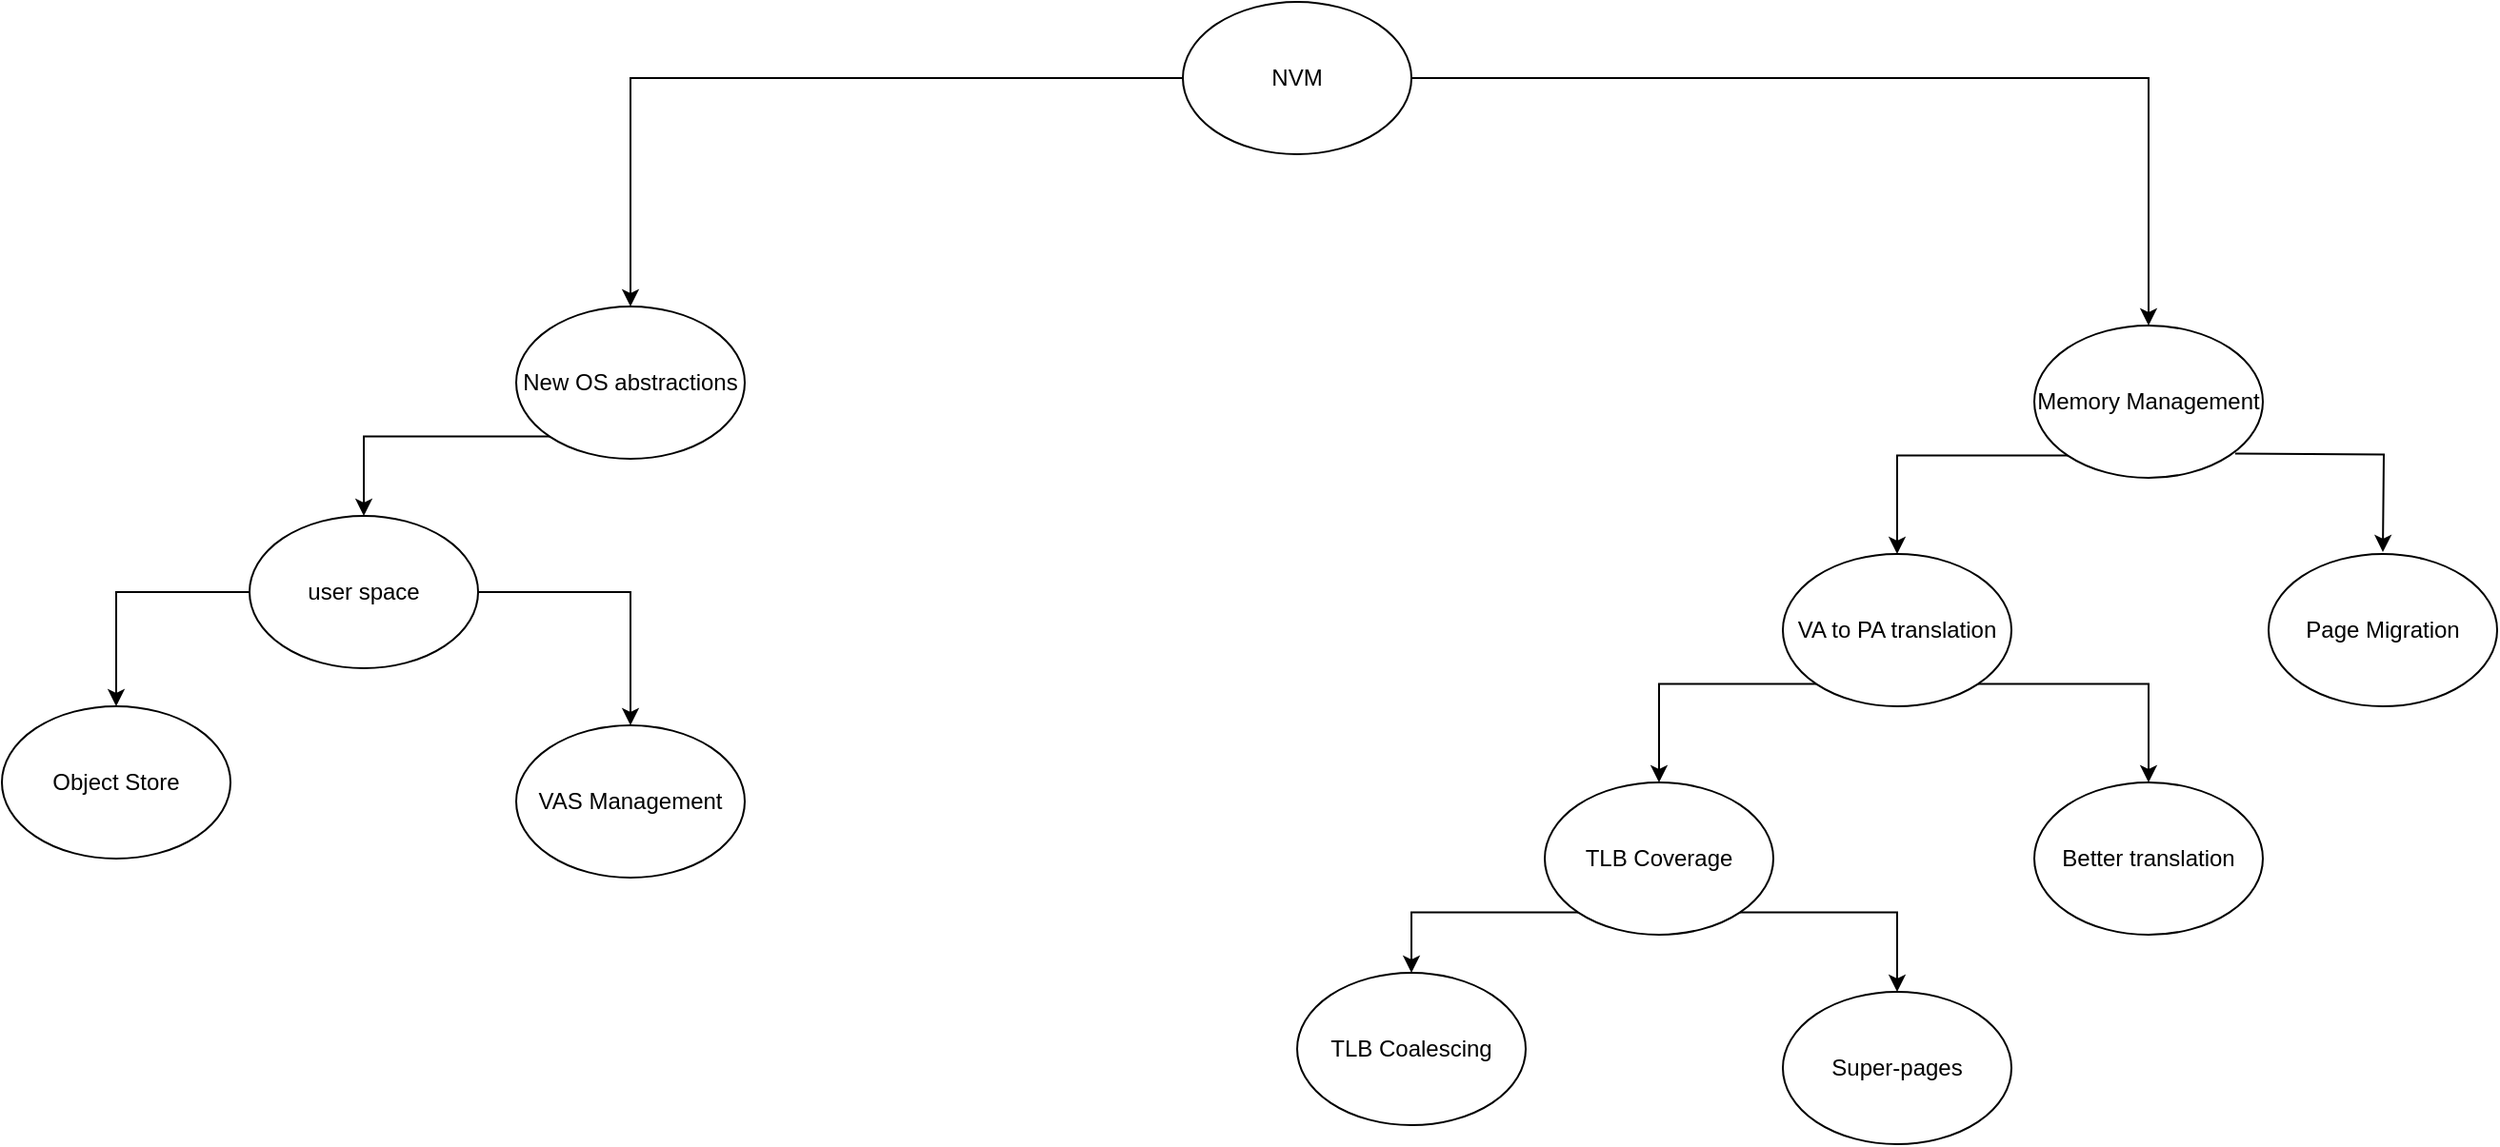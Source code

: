 <mxfile version="14.2.9" type="github">
  <diagram id="Ad-x17au8eywYAIB-yYd" name="Page-1">
    <mxGraphModel dx="1350" dy="804" grid="1" gridSize="10" guides="1" tooltips="1" connect="1" arrows="1" fold="1" page="1" pageScale="2" pageWidth="850" pageHeight="1100" math="0" shadow="0">
      <root>
        <mxCell id="0" />
        <mxCell id="1" parent="0" />
        <mxCell id="E1Pz37GCyAGTsrBwU5gB-11" style="edgeStyle=orthogonalEdgeStyle;rounded=0;orthogonalLoop=1;jettySize=auto;html=1;entryX=0.5;entryY=0;entryDx=0;entryDy=0;" edge="1" parent="1" source="E1Pz37GCyAGTsrBwU5gB-1" target="E1Pz37GCyAGTsrBwU5gB-2">
          <mxGeometry relative="1" as="geometry" />
        </mxCell>
        <mxCell id="E1Pz37GCyAGTsrBwU5gB-12" style="edgeStyle=orthogonalEdgeStyle;rounded=0;orthogonalLoop=1;jettySize=auto;html=1;" edge="1" parent="1" source="E1Pz37GCyAGTsrBwU5gB-1" target="E1Pz37GCyAGTsrBwU5gB-3">
          <mxGeometry relative="1" as="geometry" />
        </mxCell>
        <mxCell id="E1Pz37GCyAGTsrBwU5gB-1" value="NVM" style="ellipse;whiteSpace=wrap;html=1;" vertex="1" parent="1">
          <mxGeometry x="700" y="90" width="120" height="80" as="geometry" />
        </mxCell>
        <mxCell id="E1Pz37GCyAGTsrBwU5gB-17" style="edgeStyle=orthogonalEdgeStyle;rounded=0;orthogonalLoop=1;jettySize=auto;html=1;exitX=0;exitY=1;exitDx=0;exitDy=0;entryX=0.5;entryY=0;entryDx=0;entryDy=0;" edge="1" parent="1" source="E1Pz37GCyAGTsrBwU5gB-2" target="E1Pz37GCyAGTsrBwU5gB-10">
          <mxGeometry relative="1" as="geometry" />
        </mxCell>
        <mxCell id="E1Pz37GCyAGTsrBwU5gB-2" value="New OS abstractions" style="ellipse;whiteSpace=wrap;html=1;" vertex="1" parent="1">
          <mxGeometry x="350" y="250" width="120" height="80" as="geometry" />
        </mxCell>
        <mxCell id="E1Pz37GCyAGTsrBwU5gB-14" style="edgeStyle=orthogonalEdgeStyle;rounded=0;orthogonalLoop=1;jettySize=auto;html=1;exitX=0;exitY=1;exitDx=0;exitDy=0;" edge="1" parent="1" source="E1Pz37GCyAGTsrBwU5gB-3" target="E1Pz37GCyAGTsrBwU5gB-4">
          <mxGeometry relative="1" as="geometry" />
        </mxCell>
        <mxCell id="E1Pz37GCyAGTsrBwU5gB-16" style="edgeStyle=orthogonalEdgeStyle;rounded=0;orthogonalLoop=1;jettySize=auto;html=1;exitX=1;exitY=1;exitDx=0;exitDy=0;entryX=0.5;entryY=0;entryDx=0;entryDy=0;" edge="1" parent="1">
          <mxGeometry relative="1" as="geometry">
            <mxPoint x="1252.426" y="327.284" as="sourcePoint" />
            <mxPoint x="1330" y="379" as="targetPoint" />
          </mxGeometry>
        </mxCell>
        <mxCell id="E1Pz37GCyAGTsrBwU5gB-3" value="Memory Management" style="ellipse;whiteSpace=wrap;html=1;" vertex="1" parent="1">
          <mxGeometry x="1147" y="260" width="120" height="80" as="geometry" />
        </mxCell>
        <mxCell id="E1Pz37GCyAGTsrBwU5gB-18" style="edgeStyle=orthogonalEdgeStyle;rounded=0;orthogonalLoop=1;jettySize=auto;html=1;exitX=0;exitY=1;exitDx=0;exitDy=0;" edge="1" parent="1" source="E1Pz37GCyAGTsrBwU5gB-4" target="E1Pz37GCyAGTsrBwU5gB-6">
          <mxGeometry relative="1" as="geometry" />
        </mxCell>
        <mxCell id="E1Pz37GCyAGTsrBwU5gB-19" style="edgeStyle=orthogonalEdgeStyle;rounded=0;orthogonalLoop=1;jettySize=auto;html=1;exitX=1;exitY=1;exitDx=0;exitDy=0;" edge="1" parent="1" source="E1Pz37GCyAGTsrBwU5gB-4" target="E1Pz37GCyAGTsrBwU5gB-7">
          <mxGeometry relative="1" as="geometry" />
        </mxCell>
        <mxCell id="E1Pz37GCyAGTsrBwU5gB-4" value="VA to PA translation" style="ellipse;whiteSpace=wrap;html=1;" vertex="1" parent="1">
          <mxGeometry x="1015" y="380" width="120" height="80" as="geometry" />
        </mxCell>
        <mxCell id="E1Pz37GCyAGTsrBwU5gB-5" value="Page Migration" style="ellipse;whiteSpace=wrap;html=1;" vertex="1" parent="1">
          <mxGeometry x="1270" y="380" width="120" height="80" as="geometry" />
        </mxCell>
        <mxCell id="E1Pz37GCyAGTsrBwU5gB-20" style="edgeStyle=orthogonalEdgeStyle;rounded=0;orthogonalLoop=1;jettySize=auto;html=1;exitX=0;exitY=1;exitDx=0;exitDy=0;entryX=0.5;entryY=0;entryDx=0;entryDy=0;" edge="1" parent="1" source="E1Pz37GCyAGTsrBwU5gB-6" target="E1Pz37GCyAGTsrBwU5gB-8">
          <mxGeometry relative="1" as="geometry" />
        </mxCell>
        <mxCell id="E1Pz37GCyAGTsrBwU5gB-21" style="edgeStyle=orthogonalEdgeStyle;rounded=0;orthogonalLoop=1;jettySize=auto;html=1;exitX=1;exitY=1;exitDx=0;exitDy=0;entryX=0.5;entryY=0;entryDx=0;entryDy=0;" edge="1" parent="1" source="E1Pz37GCyAGTsrBwU5gB-6" target="E1Pz37GCyAGTsrBwU5gB-9">
          <mxGeometry relative="1" as="geometry" />
        </mxCell>
        <mxCell id="E1Pz37GCyAGTsrBwU5gB-6" value="TLB Coverage" style="ellipse;whiteSpace=wrap;html=1;" vertex="1" parent="1">
          <mxGeometry x="890" y="500" width="120" height="80" as="geometry" />
        </mxCell>
        <mxCell id="E1Pz37GCyAGTsrBwU5gB-7" value="Better translation" style="ellipse;whiteSpace=wrap;html=1;" vertex="1" parent="1">
          <mxGeometry x="1147" y="500" width="120" height="80" as="geometry" />
        </mxCell>
        <mxCell id="E1Pz37GCyAGTsrBwU5gB-8" value="TLB Coalescing" style="ellipse;whiteSpace=wrap;html=1;" vertex="1" parent="1">
          <mxGeometry x="760" y="600" width="120" height="80" as="geometry" />
        </mxCell>
        <mxCell id="E1Pz37GCyAGTsrBwU5gB-9" value="Super-pages" style="ellipse;whiteSpace=wrap;html=1;" vertex="1" parent="1">
          <mxGeometry x="1015" y="610" width="120" height="80" as="geometry" />
        </mxCell>
        <mxCell id="E1Pz37GCyAGTsrBwU5gB-23" style="edgeStyle=orthogonalEdgeStyle;rounded=0;orthogonalLoop=1;jettySize=auto;html=1;entryX=0.5;entryY=0;entryDx=0;entryDy=0;" edge="1" parent="1" source="E1Pz37GCyAGTsrBwU5gB-10" target="E1Pz37GCyAGTsrBwU5gB-22">
          <mxGeometry relative="1" as="geometry" />
        </mxCell>
        <mxCell id="E1Pz37GCyAGTsrBwU5gB-25" style="edgeStyle=orthogonalEdgeStyle;rounded=0;orthogonalLoop=1;jettySize=auto;html=1;entryX=0.5;entryY=0;entryDx=0;entryDy=0;" edge="1" parent="1" source="E1Pz37GCyAGTsrBwU5gB-10" target="E1Pz37GCyAGTsrBwU5gB-24">
          <mxGeometry relative="1" as="geometry" />
        </mxCell>
        <mxCell id="E1Pz37GCyAGTsrBwU5gB-10" value="user space" style="ellipse;whiteSpace=wrap;html=1;" vertex="1" parent="1">
          <mxGeometry x="210" y="360" width="120" height="80" as="geometry" />
        </mxCell>
        <mxCell id="E1Pz37GCyAGTsrBwU5gB-22" value="Object Store" style="ellipse;whiteSpace=wrap;html=1;" vertex="1" parent="1">
          <mxGeometry x="80" y="460" width="120" height="80" as="geometry" />
        </mxCell>
        <mxCell id="E1Pz37GCyAGTsrBwU5gB-24" value="VAS Management" style="ellipse;whiteSpace=wrap;html=1;" vertex="1" parent="1">
          <mxGeometry x="350" y="470" width="120" height="80" as="geometry" />
        </mxCell>
      </root>
    </mxGraphModel>
  </diagram>
</mxfile>
